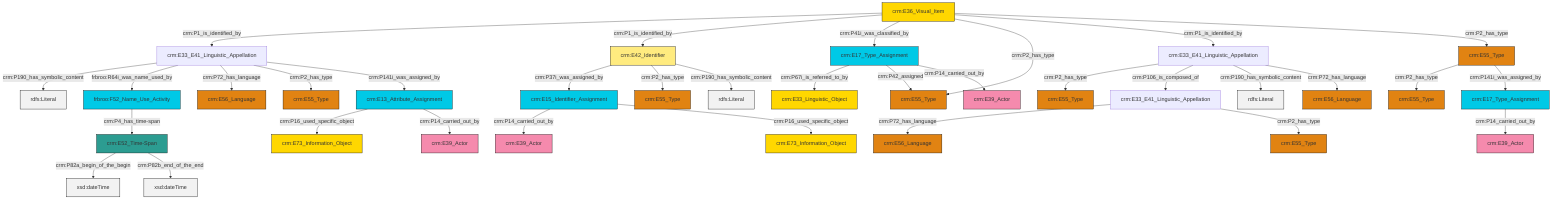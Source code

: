 graph TD
classDef Literal fill:#f2f2f2,stroke:#000000;
classDef CRM_Entity fill:#FFFFFF,stroke:#000000;
classDef Temporal_Entity fill:#00C9E6, stroke:#000000;
classDef Type fill:#E18312, stroke:#000000;
classDef Time-Span fill:#2C9C91, stroke:#000000;
classDef Appellation fill:#FFEB7F, stroke:#000000;
classDef Place fill:#008836, stroke:#000000;
classDef Persistent_Item fill:#B266B2, stroke:#000000;
classDef Conceptual_Object fill:#FFD700, stroke:#000000;
classDef Physical_Thing fill:#D2B48C, stroke:#000000;
classDef Actor fill:#f58aad, stroke:#000000;
classDef PC_Classes fill:#4ce600, stroke:#000000;
classDef Multi fill:#cccccc,stroke:#000000;

0["frbroo:F52_Name_Use_Activity"]:::Temporal_Entity -->|crm:P4_has_time-span| 1["crm:E52_Time-Span"]:::Time-Span
2["crm:E17_Type_Assignment"]:::Temporal_Entity -->|crm:P67i_is_referred_to_by| 3["crm:E33_Linguistic_Object"]:::Conceptual_Object
6["crm:E17_Type_Assignment"]:::Temporal_Entity -->|crm:P14_carried_out_by| 7["crm:E39_Actor"]:::Actor
12["crm:E13_Attribute_Assignment"]:::Temporal_Entity -->|crm:P16_used_specific_object| 13["crm:E73_Information_Object"]:::Conceptual_Object
16["crm:E55_Type"]:::Type -->|crm:P2_has_type| 17["crm:E55_Type"]:::Type
14["crm:E33_E41_Linguistic_Appellation"]:::Default -->|crm:P2_has_type| 4["crm:E55_Type"]:::Type
29["crm:E15_Identifier_Assignment"]:::Temporal_Entity -->|crm:P14_carried_out_by| 24["crm:E39_Actor"]:::Actor
12["crm:E13_Attribute_Assignment"]:::Temporal_Entity -->|crm:P14_carried_out_by| 27["crm:E39_Actor"]:::Actor
29["crm:E15_Identifier_Assignment"]:::Temporal_Entity -->|crm:P16_used_specific_object| 18["crm:E73_Information_Object"]:::Conceptual_Object
14["crm:E33_E41_Linguistic_Appellation"]:::Default -->|crm:P106_is_composed_of| 10["crm:E33_E41_Linguistic_Appellation"]:::Default
2["crm:E17_Type_Assignment"]:::Temporal_Entity -->|crm:P42_assigned| 31["crm:E55_Type"]:::Type
1["crm:E52_Time-Span"]:::Time-Span -->|crm:P82a_begin_of_the_begin| 32[xsd:dateTime]:::Literal
22["crm:E33_E41_Linguistic_Appellation"]:::Default -->|crm:P190_has_symbolic_content| 33[rdfs:Literal]:::Literal
14["crm:E33_E41_Linguistic_Appellation"]:::Default -->|crm:P190_has_symbolic_content| 37[rdfs:Literal]:::Literal
22["crm:E33_E41_Linguistic_Appellation"]:::Default -->|frbroo:R64i_was_name_used_by| 0["frbroo:F52_Name_Use_Activity"]:::Temporal_Entity
47["crm:E36_Visual_Item"]:::Conceptual_Object -->|crm:P1_is_identified_by| 22["crm:E33_E41_Linguistic_Appellation"]:::Default
47["crm:E36_Visual_Item"]:::Conceptual_Object -->|crm:P1_is_identified_by| 48["crm:E42_Identifier"]:::Appellation
47["crm:E36_Visual_Item"]:::Conceptual_Object -->|crm:P41i_was_classified_by| 2["crm:E17_Type_Assignment"]:::Temporal_Entity
10["crm:E33_E41_Linguistic_Appellation"]:::Default -->|crm:P72_has_language| 20["crm:E56_Language"]:::Type
16["crm:E55_Type"]:::Type -->|crm:P141i_was_assigned_by| 6["crm:E17_Type_Assignment"]:::Temporal_Entity
1["crm:E52_Time-Span"]:::Time-Span -->|crm:P82b_end_of_the_end| 51[xsd:dateTime]:::Literal
22["crm:E33_E41_Linguistic_Appellation"]:::Default -->|crm:P72_has_language| 8["crm:E56_Language"]:::Type
22["crm:E33_E41_Linguistic_Appellation"]:::Default -->|crm:P2_has_type| 54["crm:E55_Type"]:::Type
14["crm:E33_E41_Linguistic_Appellation"]:::Default -->|crm:P72_has_language| 35["crm:E56_Language"]:::Type
47["crm:E36_Visual_Item"]:::Conceptual_Object -->|crm:P2_has_type| 31["crm:E55_Type"]:::Type
10["crm:E33_E41_Linguistic_Appellation"]:::Default -->|crm:P2_has_type| 45["crm:E55_Type"]:::Type
2["crm:E17_Type_Assignment"]:::Temporal_Entity -->|crm:P14_carried_out_by| 39["crm:E39_Actor"]:::Actor
47["crm:E36_Visual_Item"]:::Conceptual_Object -->|crm:P1_is_identified_by| 14["crm:E33_E41_Linguistic_Appellation"]:::Default
48["crm:E42_Identifier"]:::Appellation -->|crm:P37i_was_assigned_by| 29["crm:E15_Identifier_Assignment"]:::Temporal_Entity
22["crm:E33_E41_Linguistic_Appellation"]:::Default -->|crm:P141i_was_assigned_by| 12["crm:E13_Attribute_Assignment"]:::Temporal_Entity
48["crm:E42_Identifier"]:::Appellation -->|crm:P2_has_type| 43["crm:E55_Type"]:::Type
47["crm:E36_Visual_Item"]:::Conceptual_Object -->|crm:P2_has_type| 16["crm:E55_Type"]:::Type
48["crm:E42_Identifier"]:::Appellation -->|crm:P190_has_symbolic_content| 63[rdfs:Literal]:::Literal